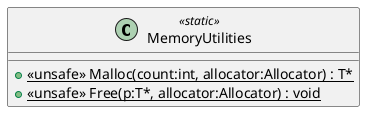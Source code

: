 @startuml
class MemoryUtilities <<static>> {
    + <<unsafe>> {static} Malloc(count:int, allocator:Allocator) : T*
    + <<unsafe>> {static} Free(p:T*, allocator:Allocator) : void
}
@enduml
